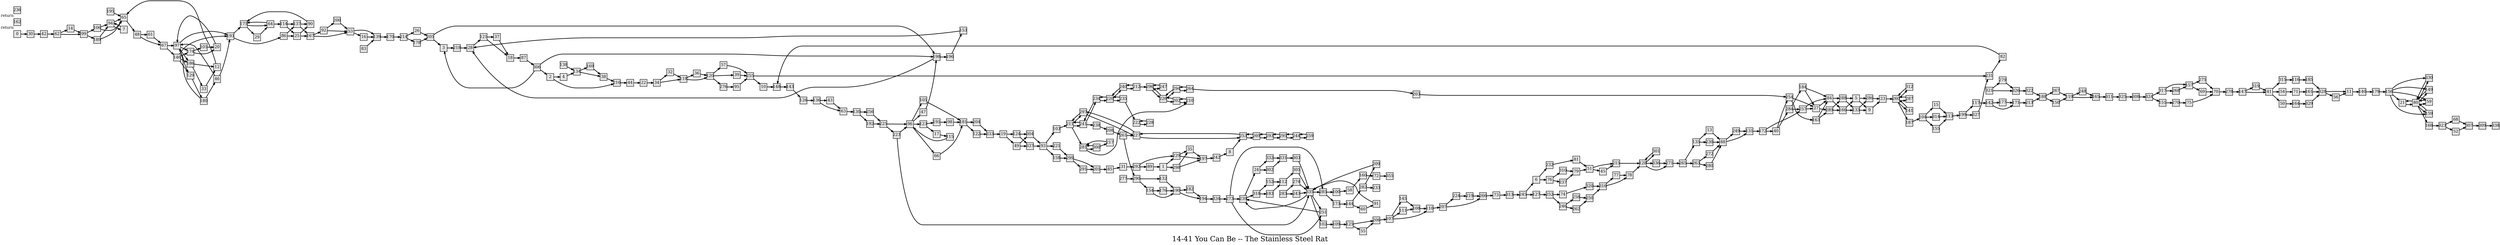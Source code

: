 digraph g{
  graph [ label="14-41 You Can Be -- The Stainless Steel Rat" rankdir=LR, ordering=out, fontsize=36, nodesep="0.35", ranksep="0.45"];
  node  [shape=rect, penwidth=2, fontsize=20, style=filled, fillcolor=grey90, margin="0,0", labelfloat=true, regular=true, fixedsize=true];
  edge  [labelfloat=true, penwidth=3, fontsize=12];

  0 -> 30;
  1 -> 229;
  1 -> 298;
  2 -> 4;
  2 -> 216;
  3 -> 218;
  4 -> 134;
  5 -> 9;
  5 -> 286;
  6 -> 232;
  6 -> 76;
  7 -> 94;
  8 -> 253;
  9 -> 23;
  10 -> 148;
  11 -> 140;
  12 -> 65;
  13 -> 88;
  14 -> 99;
  15 -> 113;
  16 -> 139;
  17 -> 115;
  18 -> 87;
  19 -> 124;
  19 -> 49;
  20 -> 97;
  21 -> 80;
  22 -> 34;
  23 -> 260;
  24 -> 332;
  24 -> 302;
  25 -> 90;
  25 -> 167;
  26 -> 205;
  27 -> 84;
  27 -> 289;
  28 -> 121;
  29 -> 64;
  30 -> 42;
  31 -> 292;
  32 -> 118;
  33 -> 12;
  34 -> 32;
  34 -> 118;
  35 -> 197;
  36 -> 120;
  37 -> 18;
  38 -> 216;
  39 -> 255;
  40 -> 254;
  40 -> 284;
  41 -> 315;
  41 -> 54;
  41 -> 50;
  42 -> 62;
  43 -> 63;
  44 -> 22;
  45 -> 215;
  46 -> 193;
  46 -> 97;
  47 -> 198;
  48 -> 61;
  48 -> 67;
  49 -> 304;
  49 -> 337;
  50 -> 164;
  51 -> 215;
  51 -> 45;
  52 -> 307;
  53 -> 139;
  53 -> 16;
  54 -> 71;
  55 -> 206;
  56 -> 11;
  57 -> 255;
  58 -> 160;
  59 -> 80;
  60 -> 91;
  61 -> 67;
  62 -> 14;
  62 -> 99;
  63 -> 130;
  64 -> 114;
  64 -> 175;
  65 -> 48;
  66 -> 181;
  67 -> 97;
  67 -> 146;
  68 -> 307;
  69 -> 70;
  70 -> 278;
  71 -> 161;
  72 -> 355;
  73 -> 313;
  74 -> 320;
  75 -> 70;
  76 -> 310;
  76 -> 237;
  77 -> 78;
  78 -> 128;
  79 -> 51;
  80 -> 330;
  80 -> 149;
  80 -> 59;
  80 -> 21;
  80 -> 159;
  80 -> 168;
  81 -> 51;
  82 -> 148;
  83 -> 139;
  84 -> 288;
  84 -> 166;
  85 -> 31;
  86 -> 137;
  86 -> 25;
  87 -> 306;
  88 -> 249;
  88 -> 131;
  89 -> 1;
  90 -> 175;
  91 -> 335;
  92 -> 200;
  92 -> 53;
  93 -> 103;
  93 -> 221;
  93 -> 158;
  94 -> 65;
  94 -> 7;
  95 -> 255;
  96 -> 105;
  96 -> 47;
  96 -> 123;
  96 -> 66;
  97 -> 193;
  97 -> 174;
  97 -> 186;
  97 -> 129;
  98 -> 181;
  99 -> 106;
  99 -> 189;
  100 -> 58;
  101 -> 20;
  102 -> 109;
  103 -> 211;
  104 -> 15;
  104 -> 314;
  104 -> 155;
  105 -> 181;
  106 -> 94;
  106 -> 65;
  107 -> 145;
  107 -> 111;
  107 -> 110;
  108 -> 110;
  109 -> 125;
  110 -> 207;
  111 -> 108;
  112 -> 305;
  113 -> 199;
  114 -> 137;
  114 -> 25;
  115 -> 96;
  116 -> 185;
  117 -> 142;
  118 -> 36;
  118 -> 120;
  119 -> 248;
  119 -> 165;
  120 -> 57;
  120 -> 39;
  120 -> 276;
  121 -> 37;
  121 -> 18;
  122 -> 333;
  123 -> 191;
  123 -> 17;
  124 -> 304;
  124 -> 337;
  125 -> 206;
  125 -> 55;
  126 -> 136;
  127 -> 252;
  128 -> 301;
  128 -> 336;
  128 -> 271;
  129 -> 180;
  130 -> 256;
  130 -> 192;
  131 -> 172;
  132 -> 190;
  133 -> 286;
  133 -> 9;
  134 -> 169;
  134 -> 38;
  135 -> 13;
  135 -> 230;
  136 -> 43;
  136 -> 63;
  137 -> 90;
  137 -> 167;
  138 -> 134;
  139 -> 170;
  140 -> 179;
  141 -> 260;
  142 -> 177;
  142 -> 171;
  143 -> 126;
  144 -> 282;
  144 -> 60;
  145 -> 108;
  146 -> 193;
  146 -> 174;
  146 -> 186;
  146 -> 129;
  147 -> 319;
  147 -> 41;
  148 -> 143;
  149 -> 80;
  150 -> 119;
  151 -> 270;
  152 -> 112;
  153 -> 28;
  154 -> 176;
  154 -> 190;
  155 -> 113;
  156 -> 330;
  156 -> 149;
  156 -> 59;
  156 -> 21;
  156 -> 159;
  157 -> 275;
  157 -> 69;
  158 -> 299;
  159 -> 80;
  160 -> 72;
  161 -> 328;
  162	[ xlabel="return" ];
  163 -> 84;
  163 -> 289;
  164 -> 329;
  165 -> 311;
  166 -> 5;
  166 -> 133;
  167 -> 92;
  167 -> 53;
  168 -> 323;
  169 -> 38;
  170 -> 214;
  171 -> 213;
  172 -> 257;
  172 -> 40;
  173 -> 144;
  174 -> 101;
  174 -> 20;
  175 -> 64;
  175 -> 29;
  176 -> 190;
  177 -> 171;
  178 -> 205;
  179 -> 156;
  180 -> 46;
  180 -> 97;
  181 -> 204;
  181 -> 122;
  182 -> 194;
  183 -> 112;
  184 -> 84;
  184 -> 27;
  185 -> 328;
  186 -> 12;
  186 -> 33;
  187 -> 104;
  188 -> 267;
  188 -> 150;
  189 -> 94;
  189 -> 65;
  190 -> 182;
  190 -> 194;
  191 -> 98;
  192 -> 225;
  193 -> 175;
  193 -> 86;
  194 -> 334;
  195 -> 65;
  196 -> 153;
  197 -> 242;
  198 -> 28;
  198 -> 196;
  199 -> 117;
  199 -> 327;
  200 -> 53;
  201 -> 85;
  202 -> 226;
  202 -> 210;
  203 -> 254;
  204 -> 333;
  205 -> 198;
  205 -> 3;
  206 -> 107;
  207 -> 224;
  207 -> 266;
  208 -> 261;
  209 -> 335;
  210 -> 202;
  211 -> 297;
  211 -> 241;
  211 -> 281;
  212 -> 240;
  212 -> 296;
  213 -> 188;
  214 -> 26;
  214 -> 178;
  215 -> 128;
  216 -> 44;
  217 -> 281;
  218 -> 28;
  219 -> 266;
  220 -> 240;
  220 -> 235;
  220 -> 234;
  221 -> 299;
  222 -> 228;
  223 -> 96;
  224 -> 219;
  225 -> 96;
  225 -> 223;
  226 -> 294;
  226 -> 296;
  226 -> 202;
  227 -> 253;
  227 -> 297;
  228 -> 222;
  229 -> 35;
  229 -> 197;
  230 -> 88;
  231 -> 82;
  232 -> 81;
  223 -> 335;
  234 -> 220;
  234 -> 241;
  235 -> 222;
  235 -> 220;
  236	[ xlabel="return" ];
  237 -> 79;
  238 -> 208;
  239 -> 24;
  239 -> 318;
  240 -> 220;
  240 -> 212;
  241 -> 234;
  241 -> 211;
  241 -> 238;
  242 -> 8;
  243 -> 335;
  244 -> 259;
  244 -> 295;
  245 -> 6;
  245 -> 127;
  246 -> 258;
  246 -> 262;
  247 -> 296;
  248 -> 165;
  249 -> 131;
  250 -> 316;
  251 -> 239;
  252 -> 74;
  252 -> 246;
  253 -> 269;
  253 -> 227;
  254 -> 27;
  254 -> 163;
  255 -> 231;
  255 -> 10;
  256 -> 225;
  257 -> 84;
  257 -> 27;
  258 -> 250;
  259 -> 244;
  260 -> 312;
  260 -> 287;
  260 -> 141;
  260 -> 187;
  261 -> 227;
  261 -> 290;
  262 -> 250;
  263 -> 272;
  263 -> 280;
  264 -> 294;
  264 -> 203;
  265 -> 135;
  265 -> 263;
  266 -> 73;
  267 -> 119;
  268 -> 157;
  269 -> 253;
  269 -> 293;
  270 -> 75;
  271 -> 265;
  272 -> 88;
  273 -> 285;
  273 -> 239;
  273 -> 251;
  274 -> 335;
  275 -> 70;
  276 -> 95;
  277 -> 290;
  278 -> 147;
  279 -> 326;
  280 -> 88;
  281 -> 300;
  281 -> 210;
  282 -> 209;
  282 -> 233;
  283 -> 274;
  283 -> 243;
  284 -> 184;
  284 -> 257;
  285 -> 100;
  285 -> 173;
  286 -> 23;
  287 -> 260;
  288 -> 5;
  288 -> 133;
  289 -> 288;
  289 -> 166;
  290 -> 132;
  290 -> 154;
  291 -> 201;
  292 -> 229;
  292 -> 89;
  293 -> 295;
  293 -> 269;
  294 -> 226;
  294 -> 264;
  295 -> 244;
  295 -> 293;
  296 -> 247;
  296 -> 226;
  297 -> 227;
  297 -> 211;
  298 -> 35;
  298 -> 197;
  299 -> 201;
  299 -> 291;
  300 -> 217;
  300 -> 281;
  301 -> 128;
  302 -> 331;
  303 -> 335;
  304 -> 93;
  305 -> 335;
  306 -> 3;
  306 -> 198;
  306 -> 2;
  307 -> 309;
  308 -> 324;
  309 -> 338;
  310 -> 79;
  311 -> 325;
  312 -> 260;
  313 -> 245;
  314 -> 113;
  315 -> 116;
  316 -> 77;
  316 -> 78;
  317 -> 157;
  317 -> 268;
  318 -> 152;
  318 -> 183;
  319 -> 41;
  320 -> 316;
  321 -> 279;
  321 -> 326;
  322 -> 188;
  323 -> 68;
  323 -> 52;
  324 -> 317;
  324 -> 151;
  325 -> 308;
  326 -> 322;
  327 -> 231;
  328 -> 11;
  328 -> 56;
  329 -> 328;
  330 -> 80;
  331 -> 303;
  332 -> 331;
  333 -> 19;
  334 -> 273;
  335 -> 285;
  335 -> 239;
  335 -> 251;
  335 -> 102;
  336 -> 271;
  337 -> 93;
  338;
}

